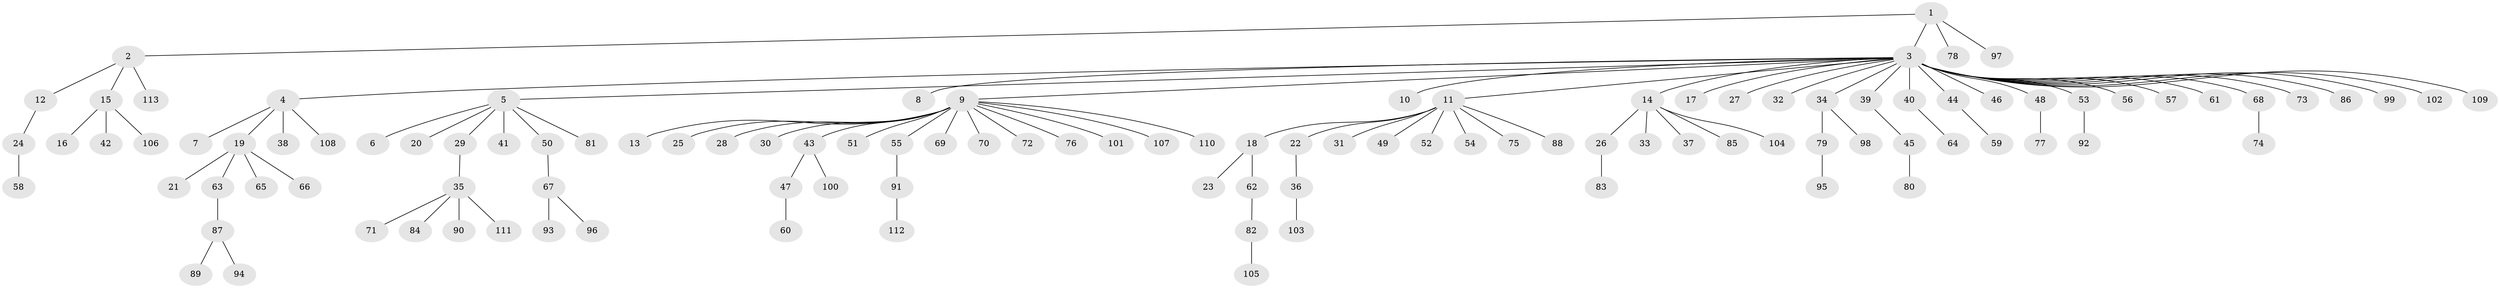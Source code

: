 // Generated by graph-tools (version 1.1) at 2025/26/03/09/25 03:26:05]
// undirected, 113 vertices, 112 edges
graph export_dot {
graph [start="1"]
  node [color=gray90,style=filled];
  1;
  2;
  3;
  4;
  5;
  6;
  7;
  8;
  9;
  10;
  11;
  12;
  13;
  14;
  15;
  16;
  17;
  18;
  19;
  20;
  21;
  22;
  23;
  24;
  25;
  26;
  27;
  28;
  29;
  30;
  31;
  32;
  33;
  34;
  35;
  36;
  37;
  38;
  39;
  40;
  41;
  42;
  43;
  44;
  45;
  46;
  47;
  48;
  49;
  50;
  51;
  52;
  53;
  54;
  55;
  56;
  57;
  58;
  59;
  60;
  61;
  62;
  63;
  64;
  65;
  66;
  67;
  68;
  69;
  70;
  71;
  72;
  73;
  74;
  75;
  76;
  77;
  78;
  79;
  80;
  81;
  82;
  83;
  84;
  85;
  86;
  87;
  88;
  89;
  90;
  91;
  92;
  93;
  94;
  95;
  96;
  97;
  98;
  99;
  100;
  101;
  102;
  103;
  104;
  105;
  106;
  107;
  108;
  109;
  110;
  111;
  112;
  113;
  1 -- 2;
  1 -- 3;
  1 -- 78;
  1 -- 97;
  2 -- 12;
  2 -- 15;
  2 -- 113;
  3 -- 4;
  3 -- 5;
  3 -- 8;
  3 -- 9;
  3 -- 10;
  3 -- 11;
  3 -- 14;
  3 -- 17;
  3 -- 27;
  3 -- 32;
  3 -- 34;
  3 -- 39;
  3 -- 40;
  3 -- 44;
  3 -- 46;
  3 -- 48;
  3 -- 53;
  3 -- 56;
  3 -- 57;
  3 -- 61;
  3 -- 68;
  3 -- 73;
  3 -- 86;
  3 -- 99;
  3 -- 102;
  3 -- 109;
  4 -- 7;
  4 -- 19;
  4 -- 38;
  4 -- 108;
  5 -- 6;
  5 -- 20;
  5 -- 29;
  5 -- 41;
  5 -- 50;
  5 -- 81;
  9 -- 13;
  9 -- 25;
  9 -- 28;
  9 -- 30;
  9 -- 43;
  9 -- 51;
  9 -- 55;
  9 -- 69;
  9 -- 70;
  9 -- 72;
  9 -- 76;
  9 -- 101;
  9 -- 107;
  9 -- 110;
  11 -- 18;
  11 -- 22;
  11 -- 31;
  11 -- 49;
  11 -- 52;
  11 -- 54;
  11 -- 75;
  11 -- 88;
  12 -- 24;
  14 -- 26;
  14 -- 33;
  14 -- 37;
  14 -- 85;
  14 -- 104;
  15 -- 16;
  15 -- 42;
  15 -- 106;
  18 -- 23;
  18 -- 62;
  19 -- 21;
  19 -- 63;
  19 -- 65;
  19 -- 66;
  22 -- 36;
  24 -- 58;
  26 -- 83;
  29 -- 35;
  34 -- 79;
  34 -- 98;
  35 -- 71;
  35 -- 84;
  35 -- 90;
  35 -- 111;
  36 -- 103;
  39 -- 45;
  40 -- 64;
  43 -- 47;
  43 -- 100;
  44 -- 59;
  45 -- 80;
  47 -- 60;
  48 -- 77;
  50 -- 67;
  53 -- 92;
  55 -- 91;
  62 -- 82;
  63 -- 87;
  67 -- 93;
  67 -- 96;
  68 -- 74;
  79 -- 95;
  82 -- 105;
  87 -- 89;
  87 -- 94;
  91 -- 112;
}

